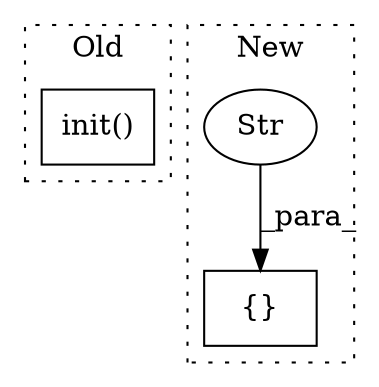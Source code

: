 digraph G {
subgraph cluster0 {
1 [label="init()" a="75" s="965" l="13" shape="box"];
label = "Old";
style="dotted";
}
subgraph cluster1 {
2 [label="{}" a="59" s="939,952" l="1,0" shape="box"];
3 [label="Str" a="66" s="940" l="2" shape="ellipse"];
label = "New";
style="dotted";
}
3 -> 2 [label="_para_"];
}